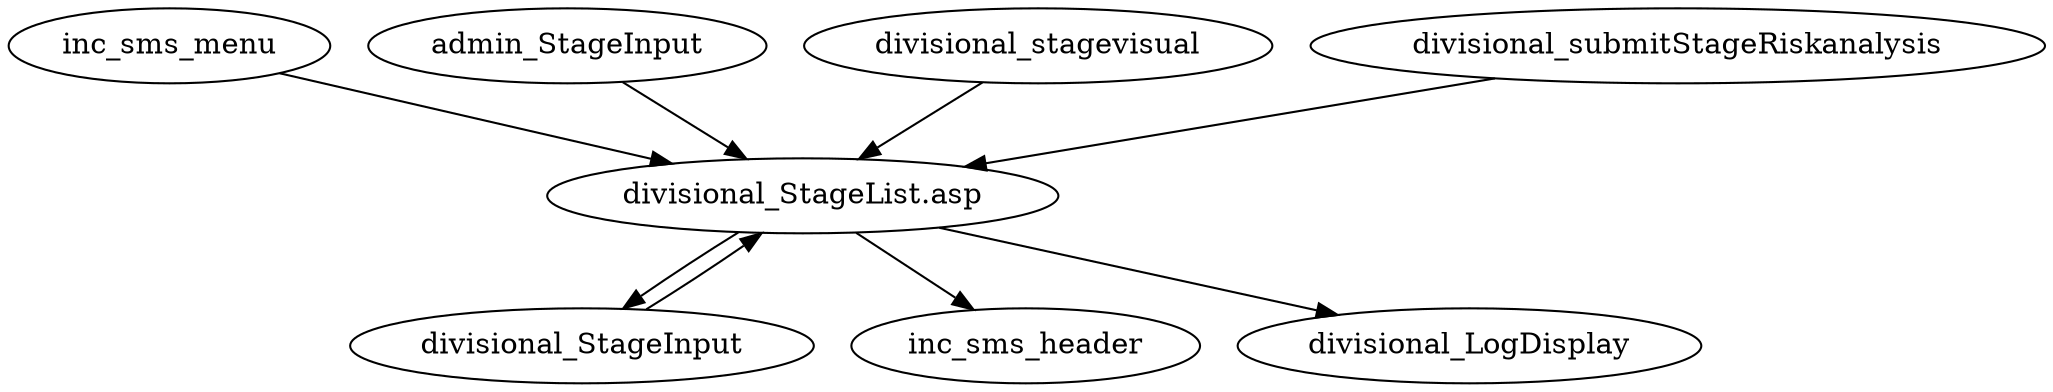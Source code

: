 // vim:set syn=dot foldmethod=marker:
digraph G {
//    // {{{ labels
//    index [label="index.asp"];
//    validateLogin [label="validateLogin.asp"];
//    requestLogin [label="requestLogin.asp"];
//    do_loginRequest [label="do_loginRequest.asp"];
//    requestLogin_thanks [label="requestLogin_thanks.asp"];
//    updateProfile [label="updateProfile.asp"];
//    do_updateProfile [label="do_updateProfile.asp"];
//    changePassword [label="changePassword.asp"];
//    do_changePassword [label="do_changePassword.asp"];
//    splash [label="splash.asp"];
//    inc_sms_header [label="include/sms_header.inc"];
//    inc_sms_menu [label="include/sms_menu.inc"];
//    inc_sms_search [label="include/sms_search.inc"];
//    admin_LogDisplay [label="admin_LogDisplay.asp"];
//    divisional_LogDisplay [label="divisional_LogDisplay.asp"];
//    admin_LogReport [label="admin_LogReport.asp"];
//    divisional_LogReport [label="divisional_LogReport.asp"];
//    admin_LogInput [label="admin_LogInput.asp"];
//    divisional_LogInput [label="divisional_LogInput.asp"];
//    admin_StageInput [label="admin_StageInput.asp"];
//    admin_StageList [label="admin_StageList.asp"];
//    divisional_StageInput [label="divisional_StageInput.asp"];
//    divisional_StageList [label="divisional_StageList.asp"];
//    admin_stagevisual [label="admin_stagevisual.asp"];
//    admin_emailInfo [label="admin_emailInfo.asp"];
//    admin_Attachments [label="admin_Attachments.asp"];
//    admin_submitRiskanalysis [label="admin_submitRiskanalysis.asp"]; // NOTE: no inc_sms_header, still has banner and profile header
//    admin_deleteLogNumber [label="admin_deleteLogNumber.asp"];
//    admin_saveStageData [label="admin_saveStageData.asp"];
//    promoteStageToiSRT [label="promoteStageToiSRT.asp"];
//    admin_submitStageRiskanalysis [label="admin_submitStageRiskanalysis.asp"];
//    retrieveFile [label="retrieveFile.asp"];
//    admin_doEmail [label="admin_doEmail.asp"];
//    admin_saveFile2 [label="admin_saveFile2.asp"];
//    admin_deleteFile [label="admin_deleteFile.asp"];
//    divisional_deleteLogNumber [label="divisional_deleteLogNumber.asp"];
//    divisional_saveStageData [label="divisional_saveStageData.asp"];
//    promoteToDivisional [label="promoteToDivisional.asp"];
//    divisional_stagevisual [label="divisional_stagevisual.asp"];
//    divisional_emailInfo [label="divisional_emailInfo.asp"];
//    divisional_Attachments [label="divisional_Attachments.asp"];
//    divisional_submitRiskanalysis [label="divisional_submitRiskanalysis.asp"];
//    divisional_deleteFile [label="divisional_deleteFile.asp"];
//    divisional_saveFile2 [label="divisional_saveFile2.asp"];
//    divisional_doEmail [label="divisional_doEmail.asp"];
//    requestPromotionToSRT [label="requestPromotionToSRT.asp"];
//    promoteToiSRT [label="promoteToiSRT.asp"];
//    divisional_saveData3 [label="divisional_saveData3.asp"];
//    requestDemotionFromSRT [label="requestDemotionFromSRT.asp"];
//    demoteFromiSRT [label="demoteFromiSRT.asp"];
//    requestPromotionToDivisional [label="requestPromotionToDivisional.asp"];
//    retrieveFile3 [label="retrieveFile3.asp"];
//    doEmail [label="doEmail.asp"];
//    divisional_logPicture [label="divisional_logPicture.asp"];
//    admin_saveData3 [label="admin_saveData3.asp"];
//    divisional_submitStageRiskanalysis [label="divisional_submitStageRiskanalysis.asp"];
//    // }}}
    inc_sms_menu -> divisional_StageList;
    admin_StageInput -> divisional_StageList;
    divisional_StageInput -> divisional_StageList;
    divisional_StageList [label="divisional_StageList.asp"];
    divisional_StageList -> inc_sms_header;
    divisional_StageList -> divisional_LogDisplay;
    divisional_StageList -> divisional_StageInput;
    divisional_stagevisual -> divisional_StageList;
    divisional_submitStageRiskanalysis -> divisional_StageList;
}

